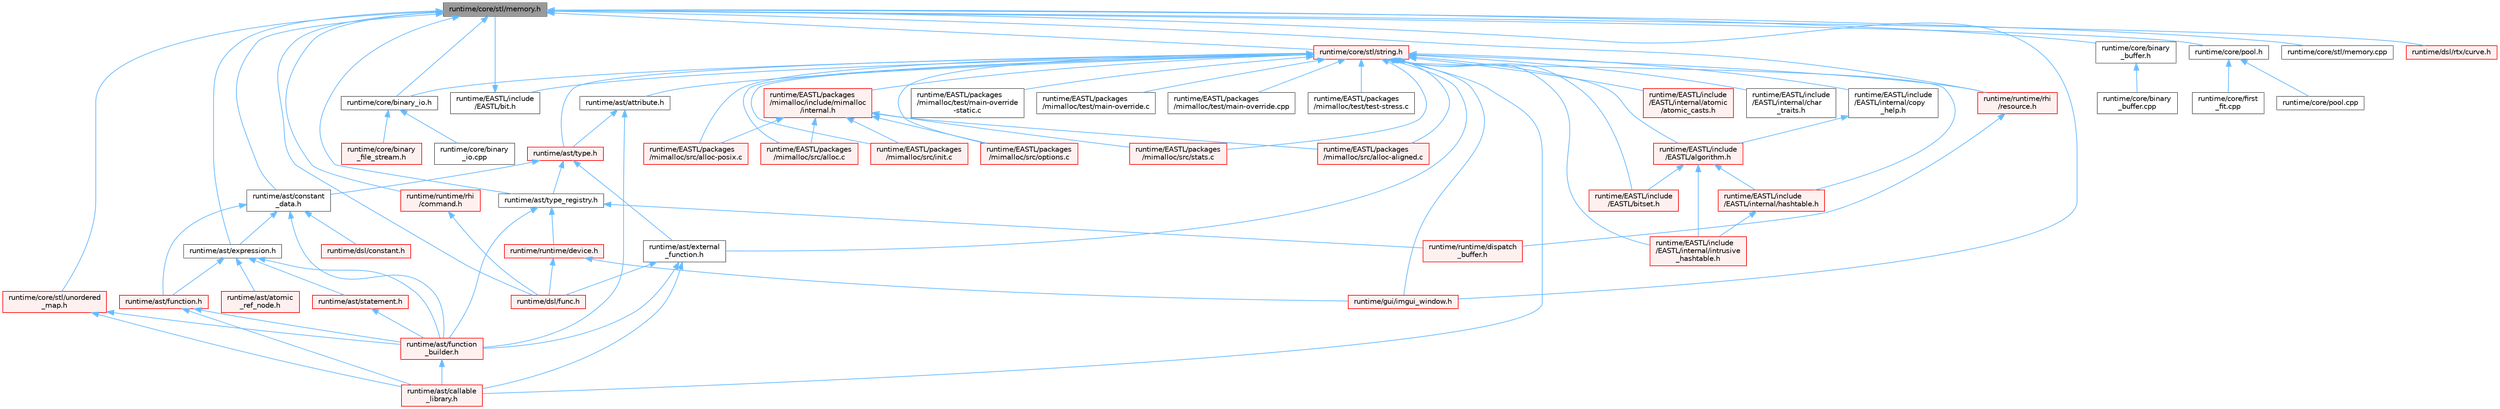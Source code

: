 digraph "runtime/core/stl/memory.h"
{
 // LATEX_PDF_SIZE
  bgcolor="transparent";
  edge [fontname=Helvetica,fontsize=10,labelfontname=Helvetica,labelfontsize=10];
  node [fontname=Helvetica,fontsize=10,shape=box,height=0.2,width=0.4];
  Node1 [id="Node000001",label="runtime/core/stl/memory.h",height=0.2,width=0.4,color="gray40", fillcolor="grey60", style="filled", fontcolor="black",tooltip=" "];
  Node1 -> Node2 [id="edge1_Node000001_Node000002",dir="back",color="steelblue1",style="solid",tooltip=" "];
  Node2 [id="Node000002",label="runtime/ast/constant\l_data.h",height=0.2,width=0.4,color="grey40", fillcolor="white", style="filled",URL="$constant__data_8h.html",tooltip=" "];
  Node2 -> Node3 [id="edge2_Node000002_Node000003",dir="back",color="steelblue1",style="solid",tooltip=" "];
  Node3 [id="Node000003",label="runtime/ast/expression.h",height=0.2,width=0.4,color="grey40", fillcolor="white", style="filled",URL="$expression_8h.html",tooltip=" "];
  Node3 -> Node4 [id="edge3_Node000003_Node000004",dir="back",color="steelblue1",style="solid",tooltip=" "];
  Node4 [id="Node000004",label="runtime/ast/atomic\l_ref_node.h",height=0.2,width=0.4,color="red", fillcolor="#FFF0F0", style="filled",URL="$atomic__ref__node_8h.html",tooltip=" "];
  Node3 -> Node24 [id="edge4_Node000003_Node000024",dir="back",color="steelblue1",style="solid",tooltip=" "];
  Node24 [id="Node000024",label="runtime/ast/function.h",height=0.2,width=0.4,color="red", fillcolor="#FFF0F0", style="filled",URL="$ast_2function_8h.html",tooltip=" "];
  Node24 -> Node25 [id="edge5_Node000024_Node000025",dir="back",color="steelblue1",style="solid",tooltip=" "];
  Node25 [id="Node000025",label="runtime/ast/callable\l_library.h",height=0.2,width=0.4,color="red", fillcolor="#FFF0F0", style="filled",URL="$ast_2callable__library_8h.html",tooltip=" "];
  Node24 -> Node26 [id="edge6_Node000024_Node000026",dir="back",color="steelblue1",style="solid",tooltip=" "];
  Node26 [id="Node000026",label="runtime/ast/function\l_builder.h",height=0.2,width=0.4,color="red", fillcolor="#FFF0F0", style="filled",URL="$function__builder_8h.html",tooltip=" "];
  Node26 -> Node25 [id="edge7_Node000026_Node000025",dir="back",color="steelblue1",style="solid",tooltip=" "];
  Node3 -> Node26 [id="edge8_Node000003_Node000026",dir="back",color="steelblue1",style="solid",tooltip=" "];
  Node3 -> Node53 [id="edge9_Node000003_Node000053",dir="back",color="steelblue1",style="solid",tooltip=" "];
  Node53 [id="Node000053",label="runtime/ast/statement.h",height=0.2,width=0.4,color="red", fillcolor="#FFF0F0", style="filled",URL="$statement_8h.html",tooltip=" "];
  Node53 -> Node26 [id="edge10_Node000053_Node000026",dir="back",color="steelblue1",style="solid",tooltip=" "];
  Node2 -> Node24 [id="edge11_Node000002_Node000024",dir="back",color="steelblue1",style="solid",tooltip=" "];
  Node2 -> Node26 [id="edge12_Node000002_Node000026",dir="back",color="steelblue1",style="solid",tooltip=" "];
  Node2 -> Node28 [id="edge13_Node000002_Node000028",dir="back",color="steelblue1",style="solid",tooltip=" "];
  Node28 [id="Node000028",label="runtime/dsl/constant.h",height=0.2,width=0.4,color="red", fillcolor="#FFF0F0", style="filled",URL="$constant_8h.html",tooltip=" "];
  Node1 -> Node3 [id="edge14_Node000001_Node000003",dir="back",color="steelblue1",style="solid",tooltip=" "];
  Node1 -> Node54 [id="edge15_Node000001_Node000054",dir="back",color="steelblue1",style="solid",tooltip=" "];
  Node54 [id="Node000054",label="runtime/ast/type_registry.h",height=0.2,width=0.4,color="grey40", fillcolor="white", style="filled",URL="$type__registry_8h.html",tooltip=" "];
  Node54 -> Node26 [id="edge16_Node000054_Node000026",dir="back",color="steelblue1",style="solid",tooltip=" "];
  Node54 -> Node44 [id="edge17_Node000054_Node000044",dir="back",color="steelblue1",style="solid",tooltip=" "];
  Node44 [id="Node000044",label="runtime/runtime/device.h",height=0.2,width=0.4,color="red", fillcolor="#FFF0F0", style="filled",URL="$device_8h.html",tooltip=" "];
  Node44 -> Node7 [id="edge18_Node000044_Node000007",dir="back",color="steelblue1",style="solid",tooltip=" "];
  Node7 [id="Node000007",label="runtime/dsl/func.h",height=0.2,width=0.4,color="red", fillcolor="#FFF0F0", style="filled",URL="$func_8h.html",tooltip=" "];
  Node44 -> Node45 [id="edge19_Node000044_Node000045",dir="back",color="steelblue1",style="solid",tooltip=" "];
  Node45 [id="Node000045",label="runtime/gui/imgui_window.h",height=0.2,width=0.4,color="red", fillcolor="#FFF0F0", style="filled",URL="$imgui__window_8h.html",tooltip=" "];
  Node54 -> Node46 [id="edge20_Node000054_Node000046",dir="back",color="steelblue1",style="solid",tooltip=" "];
  Node46 [id="Node000046",label="runtime/runtime/dispatch\l_buffer.h",height=0.2,width=0.4,color="red", fillcolor="#FFF0F0", style="filled",URL="$dispatch__buffer_8h.html",tooltip=" "];
  Node1 -> Node55 [id="edge21_Node000001_Node000055",dir="back",color="steelblue1",style="solid",tooltip=" "];
  Node55 [id="Node000055",label="runtime/core/binary\l_buffer.h",height=0.2,width=0.4,color="grey40", fillcolor="white", style="filled",URL="$binary__buffer_8h.html",tooltip=" "];
  Node55 -> Node56 [id="edge22_Node000055_Node000056",dir="back",color="steelblue1",style="solid",tooltip=" "];
  Node56 [id="Node000056",label="runtime/core/binary\l_buffer.cpp",height=0.2,width=0.4,color="grey40", fillcolor="white", style="filled",URL="$binary__buffer_8cpp.html",tooltip=" "];
  Node1 -> Node57 [id="edge23_Node000001_Node000057",dir="back",color="steelblue1",style="solid",tooltip=" "];
  Node57 [id="Node000057",label="runtime/core/binary_io.h",height=0.2,width=0.4,color="grey40", fillcolor="white", style="filled",URL="$binary__io_8h.html",tooltip=" "];
  Node57 -> Node58 [id="edge24_Node000057_Node000058",dir="back",color="steelblue1",style="solid",tooltip=" "];
  Node58 [id="Node000058",label="runtime/core/binary\l_file_stream.h",height=0.2,width=0.4,color="red", fillcolor="#FFF0F0", style="filled",URL="$binary__file__stream_8h.html",tooltip=" "];
  Node57 -> Node60 [id="edge25_Node000057_Node000060",dir="back",color="steelblue1",style="solid",tooltip=" "];
  Node60 [id="Node000060",label="runtime/core/binary\l_io.cpp",height=0.2,width=0.4,color="grey40", fillcolor="white", style="filled",URL="$binary__io_8cpp.html",tooltip=" "];
  Node1 -> Node61 [id="edge26_Node000001_Node000061",dir="back",color="steelblue1",style="solid",tooltip=" "];
  Node61 [id="Node000061",label="runtime/core/pool.h",height=0.2,width=0.4,color="grey40", fillcolor="white", style="filled",URL="$core_2pool_8h.html",tooltip=" "];
  Node61 -> Node62 [id="edge27_Node000061_Node000062",dir="back",color="steelblue1",style="solid",tooltip=" "];
  Node62 [id="Node000062",label="runtime/core/first\l_fit.cpp",height=0.2,width=0.4,color="grey40", fillcolor="white", style="filled",URL="$first__fit_8cpp.html",tooltip=" "];
  Node61 -> Node63 [id="edge28_Node000061_Node000063",dir="back",color="steelblue1",style="solid",tooltip=" "];
  Node63 [id="Node000063",label="runtime/core/pool.cpp",height=0.2,width=0.4,color="grey40", fillcolor="white", style="filled",URL="$pool_8cpp.html",tooltip=" "];
  Node1 -> Node64 [id="edge29_Node000001_Node000064",dir="back",color="steelblue1",style="solid",tooltip=" "];
  Node64 [id="Node000064",label="runtime/core/stl/memory.cpp",height=0.2,width=0.4,color="grey40", fillcolor="white", style="filled",URL="$core_2stl_2memory_8cpp.html",tooltip=" "];
  Node1 -> Node65 [id="edge30_Node000001_Node000065",dir="back",color="steelblue1",style="solid",tooltip=" "];
  Node65 [id="Node000065",label="runtime/core/stl/string.h",height=0.2,width=0.4,color="red", fillcolor="#FFF0F0", style="filled",URL="$string_8h.html",tooltip=" "];
  Node65 -> Node66 [id="edge31_Node000065_Node000066",dir="back",color="steelblue1",style="solid",tooltip=" "];
  Node66 [id="Node000066",label="runtime/EASTL/include\l/EASTL/algorithm.h",height=0.2,width=0.4,color="red", fillcolor="#FFF0F0", style="filled",URL="$_e_a_s_t_l_2include_2_e_a_s_t_l_2algorithm_8h.html",tooltip=" "];
  Node66 -> Node78 [id="edge32_Node000066_Node000078",dir="back",color="steelblue1",style="solid",tooltip=" "];
  Node78 [id="Node000078",label="runtime/EASTL/include\l/EASTL/bitset.h",height=0.2,width=0.4,color="red", fillcolor="#FFF0F0", style="filled",URL="$bitset_8h.html",tooltip=" "];
  Node66 -> Node96 [id="edge33_Node000066_Node000096",dir="back",color="steelblue1",style="solid",tooltip=" "];
  Node96 [id="Node000096",label="runtime/EASTL/include\l/EASTL/internal/hashtable.h",height=0.2,width=0.4,color="red", fillcolor="#FFF0F0", style="filled",URL="$hashtable_8h.html",tooltip=" "];
  Node96 -> Node106 [id="edge34_Node000096_Node000106",dir="back",color="steelblue1",style="solid",tooltip=" "];
  Node106 [id="Node000106",label="runtime/EASTL/include\l/EASTL/internal/intrusive\l_hashtable.h",height=0.2,width=0.4,color="red", fillcolor="#FFF0F0", style="filled",URL="$intrusive__hashtable_8h.html",tooltip=" "];
  Node66 -> Node106 [id="edge35_Node000066_Node000106",dir="back",color="steelblue1",style="solid",tooltip=" "];
  Node65 -> Node165 [id="edge36_Node000065_Node000165",dir="back",color="steelblue1",style="solid",tooltip=" "];
  Node165 [id="Node000165",label="runtime/EASTL/include\l/EASTL/bit.h",height=0.2,width=0.4,color="grey40", fillcolor="white", style="filled",URL="$bit_8h.html",tooltip=" "];
  Node165 -> Node1 [id="edge37_Node000165_Node000001",dir="back",color="steelblue1",style="solid",tooltip=" "];
  Node65 -> Node78 [id="edge38_Node000065_Node000078",dir="back",color="steelblue1",style="solid",tooltip=" "];
  Node65 -> Node166 [id="edge39_Node000065_Node000166",dir="back",color="steelblue1",style="solid",tooltip=" "];
  Node166 [id="Node000166",label="runtime/EASTL/include\l/EASTL/internal/atomic\l/atomic_casts.h",height=0.2,width=0.4,color="red", fillcolor="#FFF0F0", style="filled",URL="$atomic__casts_8h.html",tooltip=" "];
  Node65 -> Node170 [id="edge40_Node000065_Node000170",dir="back",color="steelblue1",style="solid",tooltip=" "];
  Node170 [id="Node000170",label="runtime/EASTL/include\l/EASTL/internal/char\l_traits.h",height=0.2,width=0.4,color="grey40", fillcolor="white", style="filled",URL="$char__traits_8h.html",tooltip=" "];
  Node65 -> Node171 [id="edge41_Node000065_Node000171",dir="back",color="steelblue1",style="solid",tooltip=" "];
  Node171 [id="Node000171",label="runtime/EASTL/include\l/EASTL/internal/copy\l_help.h",height=0.2,width=0.4,color="grey40", fillcolor="white", style="filled",URL="$copy__help_8h.html",tooltip=" "];
  Node171 -> Node66 [id="edge42_Node000171_Node000066",dir="back",color="steelblue1",style="solid",tooltip=" "];
  Node65 -> Node96 [id="edge43_Node000065_Node000096",dir="back",color="steelblue1",style="solid",tooltip=" "];
  Node65 -> Node106 [id="edge44_Node000065_Node000106",dir="back",color="steelblue1",style="solid",tooltip=" "];
  Node65 -> Node172 [id="edge45_Node000065_Node000172",dir="back",color="steelblue1",style="solid",tooltip=" "];
  Node172 [id="Node000172",label="runtime/EASTL/packages\l/mimalloc/include/mimalloc\l/internal.h",height=0.2,width=0.4,color="red", fillcolor="#FFF0F0", style="filled",URL="$_e_a_s_t_l_2packages_2mimalloc_2include_2mimalloc_2internal_8h.html",tooltip=" "];
  Node172 -> Node173 [id="edge46_Node000172_Node000173",dir="back",color="steelblue1",style="solid",tooltip=" "];
  Node173 [id="Node000173",label="runtime/EASTL/packages\l/mimalloc/src/alloc-aligned.c",height=0.2,width=0.4,color="red", fillcolor="#FFF0F0", style="filled",URL="$alloc-aligned_8c.html",tooltip=" "];
  Node172 -> Node176 [id="edge47_Node000172_Node000176",dir="back",color="steelblue1",style="solid",tooltip=" "];
  Node176 [id="Node000176",label="runtime/EASTL/packages\l/mimalloc/src/alloc-posix.c",height=0.2,width=0.4,color="red", fillcolor="#FFF0F0", style="filled",URL="$alloc-posix_8c.html",tooltip=" "];
  Node172 -> Node177 [id="edge48_Node000172_Node000177",dir="back",color="steelblue1",style="solid",tooltip=" "];
  Node177 [id="Node000177",label="runtime/EASTL/packages\l/mimalloc/src/alloc.c",height=0.2,width=0.4,color="red", fillcolor="#FFF0F0", style="filled",URL="$alloc_8c.html",tooltip=" "];
  Node172 -> Node183 [id="edge49_Node000172_Node000183",dir="back",color="steelblue1",style="solid",tooltip=" "];
  Node183 [id="Node000183",label="runtime/EASTL/packages\l/mimalloc/src/init.c",height=0.2,width=0.4,color="red", fillcolor="#FFF0F0", style="filled",URL="$_e_a_s_t_l_2packages_2mimalloc_2src_2init_8c.html",tooltip=" "];
  Node172 -> Node185 [id="edge50_Node000172_Node000185",dir="back",color="steelblue1",style="solid",tooltip=" "];
  Node185 [id="Node000185",label="runtime/EASTL/packages\l/mimalloc/src/options.c",height=0.2,width=0.4,color="red", fillcolor="#FFF0F0", style="filled",URL="$options_8c.html",tooltip=" "];
  Node172 -> Node198 [id="edge51_Node000172_Node000198",dir="back",color="steelblue1",style="solid",tooltip=" "];
  Node198 [id="Node000198",label="runtime/EASTL/packages\l/mimalloc/src/stats.c",height=0.2,width=0.4,color="red", fillcolor="#FFF0F0", style="filled",URL="$stats_8c.html",tooltip=" "];
  Node65 -> Node173 [id="edge52_Node000065_Node000173",dir="back",color="steelblue1",style="solid",tooltip=" "];
  Node65 -> Node176 [id="edge53_Node000065_Node000176",dir="back",color="steelblue1",style="solid",tooltip=" "];
  Node65 -> Node177 [id="edge54_Node000065_Node000177",dir="back",color="steelblue1",style="solid",tooltip=" "];
  Node65 -> Node183 [id="edge55_Node000065_Node000183",dir="back",color="steelblue1",style="solid",tooltip=" "];
  Node65 -> Node185 [id="edge56_Node000065_Node000185",dir="back",color="steelblue1",style="solid",tooltip=" "];
  Node65 -> Node198 [id="edge57_Node000065_Node000198",dir="back",color="steelblue1",style="solid",tooltip=" "];
  Node65 -> Node199 [id="edge58_Node000065_Node000199",dir="back",color="steelblue1",style="solid",tooltip=" "];
  Node199 [id="Node000199",label="runtime/EASTL/packages\l/mimalloc/test/main-override\l-static.c",height=0.2,width=0.4,color="grey40", fillcolor="white", style="filled",URL="$main-override-static_8c.html",tooltip=" "];
  Node65 -> Node200 [id="edge59_Node000065_Node000200",dir="back",color="steelblue1",style="solid",tooltip=" "];
  Node200 [id="Node000200",label="runtime/EASTL/packages\l/mimalloc/test/main-override.c",height=0.2,width=0.4,color="grey40", fillcolor="white", style="filled",URL="$main-override_8c.html",tooltip=" "];
  Node65 -> Node201 [id="edge60_Node000065_Node000201",dir="back",color="steelblue1",style="solid",tooltip=" "];
  Node201 [id="Node000201",label="runtime/EASTL/packages\l/mimalloc/test/main-override.cpp",height=0.2,width=0.4,color="grey40", fillcolor="white", style="filled",URL="$main-override_8cpp.html",tooltip=" "];
  Node65 -> Node202 [id="edge61_Node000065_Node000202",dir="back",color="steelblue1",style="solid",tooltip=" "];
  Node202 [id="Node000202",label="runtime/EASTL/packages\l/mimalloc/test/test-stress.c",height=0.2,width=0.4,color="grey40", fillcolor="white", style="filled",URL="$test-stress_8c.html",tooltip=" "];
  Node65 -> Node203 [id="edge62_Node000065_Node000203",dir="back",color="steelblue1",style="solid",tooltip=" "];
  Node203 [id="Node000203",label="runtime/ast/attribute.h",height=0.2,width=0.4,color="grey40", fillcolor="white", style="filled",URL="$attribute_8h.html",tooltip=" "];
  Node203 -> Node26 [id="edge63_Node000203_Node000026",dir="back",color="steelblue1",style="solid",tooltip=" "];
  Node203 -> Node82 [id="edge64_Node000203_Node000082",dir="back",color="steelblue1",style="solid",tooltip=" "];
  Node82 [id="Node000082",label="runtime/ast/type.h",height=0.2,width=0.4,color="red", fillcolor="#FFF0F0", style="filled",URL="$type_8h.html",tooltip=" "];
  Node82 -> Node2 [id="edge65_Node000082_Node000002",dir="back",color="steelblue1",style="solid",tooltip=" "];
  Node82 -> Node81 [id="edge66_Node000082_Node000081",dir="back",color="steelblue1",style="solid",tooltip=" "];
  Node81 [id="Node000081",label="runtime/ast/external\l_function.h",height=0.2,width=0.4,color="grey40", fillcolor="white", style="filled",URL="$external__function_8h.html",tooltip=" "];
  Node81 -> Node25 [id="edge67_Node000081_Node000025",dir="back",color="steelblue1",style="solid",tooltip=" "];
  Node81 -> Node26 [id="edge68_Node000081_Node000026",dir="back",color="steelblue1",style="solid",tooltip=" "];
  Node81 -> Node7 [id="edge69_Node000081_Node000007",dir="back",color="steelblue1",style="solid",tooltip=" "];
  Node82 -> Node54 [id="edge70_Node000082_Node000054",dir="back",color="steelblue1",style="solid",tooltip=" "];
  Node65 -> Node25 [id="edge71_Node000065_Node000025",dir="back",color="steelblue1",style="solid",tooltip=" "];
  Node65 -> Node81 [id="edge72_Node000065_Node000081",dir="back",color="steelblue1",style="solid",tooltip=" "];
  Node65 -> Node82 [id="edge73_Node000065_Node000082",dir="back",color="steelblue1",style="solid",tooltip=" "];
  Node65 -> Node57 [id="edge74_Node000065_Node000057",dir="back",color="steelblue1",style="solid",tooltip=" "];
  Node65 -> Node45 [id="edge75_Node000065_Node000045",dir="back",color="steelblue1",style="solid",tooltip=" "];
  Node65 -> Node215 [id="edge76_Node000065_Node000215",dir="back",color="steelblue1",style="solid",tooltip=" "];
  Node215 [id="Node000215",label="runtime/runtime/rhi\l/resource.h",height=0.2,width=0.4,color="red", fillcolor="#FFF0F0", style="filled",URL="$runtime_2rhi_2resource_8h.html",tooltip=" "];
  Node215 -> Node46 [id="edge77_Node000215_Node000046",dir="back",color="steelblue1",style="solid",tooltip=" "];
  Node1 -> Node86 [id="edge78_Node000001_Node000086",dir="back",color="steelblue1",style="solid",tooltip=" "];
  Node86 [id="Node000086",label="runtime/core/stl/unordered\l_map.h",height=0.2,width=0.4,color="red", fillcolor="#FFF0F0", style="filled",URL="$core_2stl_2unordered__map_8h.html",tooltip=" "];
  Node86 -> Node25 [id="edge79_Node000086_Node000025",dir="back",color="steelblue1",style="solid",tooltip=" "];
  Node86 -> Node26 [id="edge80_Node000086_Node000026",dir="back",color="steelblue1",style="solid",tooltip=" "];
  Node1 -> Node7 [id="edge81_Node000001_Node000007",dir="back",color="steelblue1",style="solid",tooltip=" "];
  Node1 -> Node36 [id="edge82_Node000001_Node000036",dir="back",color="steelblue1",style="solid",tooltip=" "];
  Node36 [id="Node000036",label="runtime/dsl/rtx/curve.h",height=0.2,width=0.4,color="red", fillcolor="#FFF0F0", style="filled",URL="$dsl_2rtx_2curve_8h.html",tooltip=" "];
  Node1 -> Node45 [id="edge83_Node000001_Node000045",dir="back",color="steelblue1",style="solid",tooltip=" "];
  Node1 -> Node71 [id="edge84_Node000001_Node000071",dir="back",color="steelblue1",style="solid",tooltip=" "];
  Node71 [id="Node000071",label="runtime/runtime/rhi\l/command.h",height=0.2,width=0.4,color="red", fillcolor="#FFF0F0", style="filled",URL="$command_8h.html",tooltip=" "];
  Node71 -> Node7 [id="edge85_Node000071_Node000007",dir="back",color="steelblue1",style="solid",tooltip=" "];
  Node1 -> Node215 [id="edge86_Node000001_Node000215",dir="back",color="steelblue1",style="solid",tooltip=" "];
}
